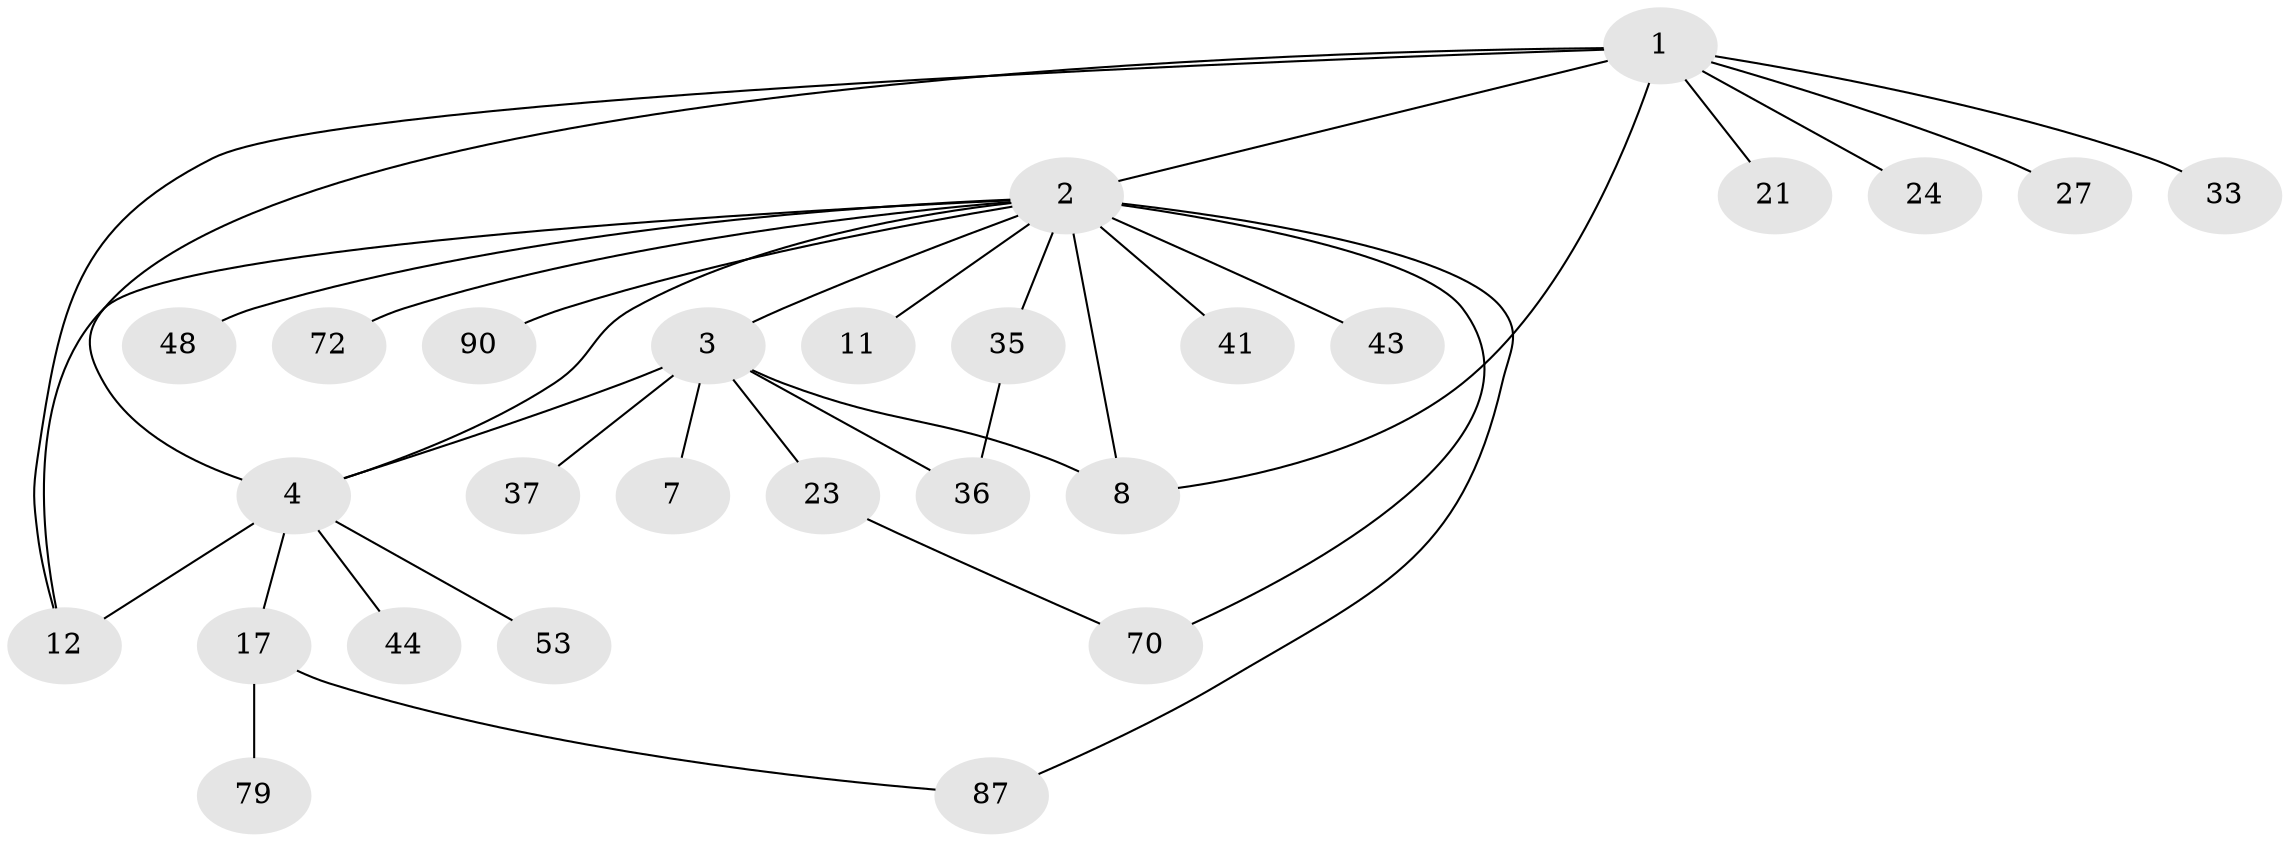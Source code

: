 // original degree distribution, {7: 0.03333333333333333, 10: 0.011111111111111112, 3: 0.1111111111111111, 8: 0.011111111111111112, 5: 0.03333333333333333, 1: 0.5444444444444444, 4: 0.044444444444444446, 6: 0.03333333333333333, 15: 0.011111111111111112, 2: 0.16666666666666666}
// Generated by graph-tools (version 1.1) at 2025/18/03/04/25 18:18:21]
// undirected, 27 vertices, 35 edges
graph export_dot {
graph [start="1"]
  node [color=gray90,style=filled];
  1 [super="+5+31+88+63+29"];
  2 [super="+40+10+15"];
  3 [super="+14"];
  4 [super="+52+16+60+73+34+6"];
  7;
  8 [super="+74+42+9"];
  11 [super="+83+49"];
  12 [super="+13+39"];
  17 [super="+26"];
  21;
  23;
  24;
  27;
  33;
  35;
  36;
  37;
  41;
  43 [super="+55"];
  44 [super="+77"];
  48;
  53;
  70 [super="+75"];
  72;
  79;
  87;
  90;
  1 -- 2;
  1 -- 21;
  1 -- 24;
  1 -- 27;
  1 -- 33;
  1 -- 12;
  1 -- 4 [weight=2];
  1 -- 8 [weight=2];
  2 -- 3 [weight=2];
  2 -- 4;
  2 -- 8 [weight=4];
  2 -- 12;
  2 -- 35;
  2 -- 70;
  2 -- 72;
  2 -- 41;
  2 -- 11;
  2 -- 43;
  2 -- 48;
  2 -- 87;
  2 -- 90;
  3 -- 7;
  3 -- 4;
  3 -- 36;
  3 -- 37;
  3 -- 23;
  3 -- 8;
  4 -- 17;
  4 -- 53;
  4 -- 12;
  4 -- 44;
  17 -- 79;
  17 -- 87;
  23 -- 70;
  35 -- 36;
}
